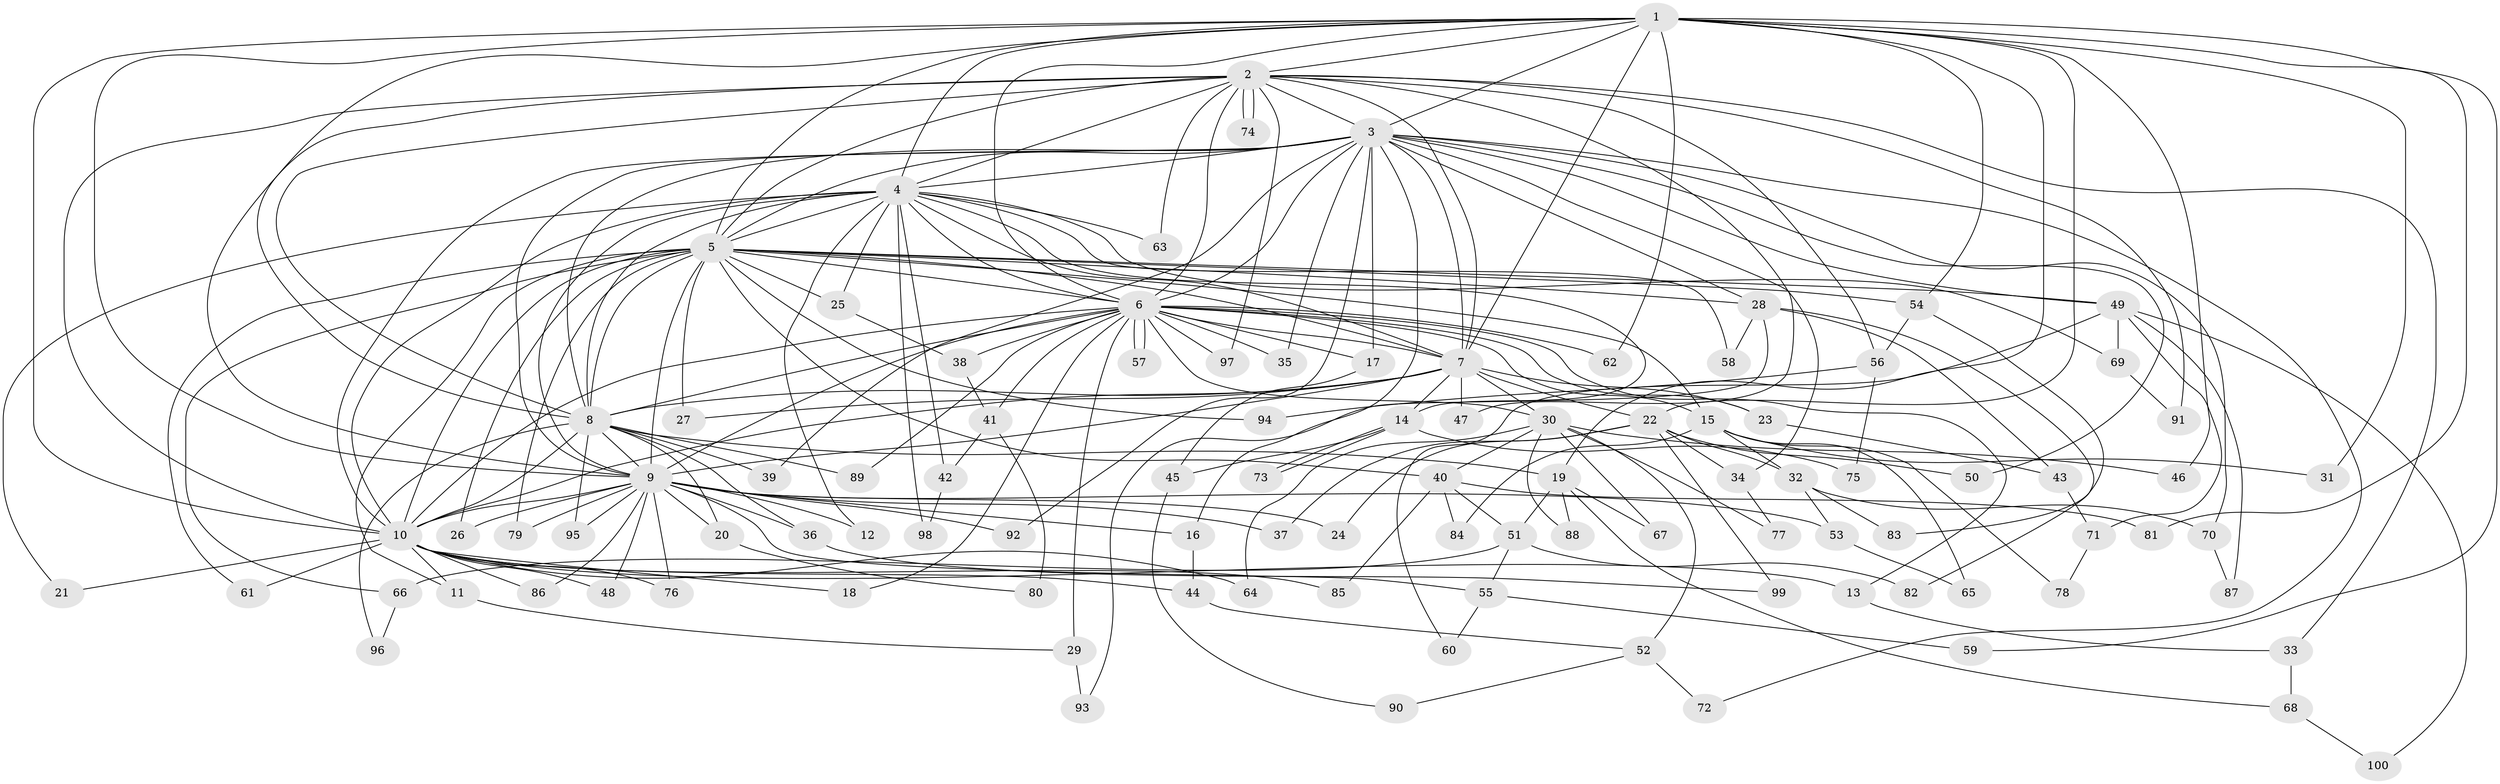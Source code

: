 // Generated by graph-tools (version 1.1) at 2025/11/02/21/25 10:11:07]
// undirected, 100 vertices, 225 edges
graph export_dot {
graph [start="1"]
  node [color=gray90,style=filled];
  1;
  2;
  3;
  4;
  5;
  6;
  7;
  8;
  9;
  10;
  11;
  12;
  13;
  14;
  15;
  16;
  17;
  18;
  19;
  20;
  21;
  22;
  23;
  24;
  25;
  26;
  27;
  28;
  29;
  30;
  31;
  32;
  33;
  34;
  35;
  36;
  37;
  38;
  39;
  40;
  41;
  42;
  43;
  44;
  45;
  46;
  47;
  48;
  49;
  50;
  51;
  52;
  53;
  54;
  55;
  56;
  57;
  58;
  59;
  60;
  61;
  62;
  63;
  64;
  65;
  66;
  67;
  68;
  69;
  70;
  71;
  72;
  73;
  74;
  75;
  76;
  77;
  78;
  79;
  80;
  81;
  82;
  83;
  84;
  85;
  86;
  87;
  88;
  89;
  90;
  91;
  92;
  93;
  94;
  95;
  96;
  97;
  98;
  99;
  100;
  1 -- 2;
  1 -- 3;
  1 -- 4;
  1 -- 5;
  1 -- 6;
  1 -- 7;
  1 -- 8;
  1 -- 9;
  1 -- 10;
  1 -- 19;
  1 -- 22;
  1 -- 31;
  1 -- 46;
  1 -- 54;
  1 -- 59;
  1 -- 62;
  1 -- 81;
  2 -- 3;
  2 -- 4;
  2 -- 5;
  2 -- 6;
  2 -- 7;
  2 -- 8;
  2 -- 9;
  2 -- 10;
  2 -- 33;
  2 -- 47;
  2 -- 56;
  2 -- 63;
  2 -- 74;
  2 -- 74;
  2 -- 91;
  2 -- 97;
  3 -- 4;
  3 -- 5;
  3 -- 6;
  3 -- 7;
  3 -- 8;
  3 -- 9;
  3 -- 10;
  3 -- 16;
  3 -- 17;
  3 -- 28;
  3 -- 34;
  3 -- 35;
  3 -- 39;
  3 -- 49;
  3 -- 50;
  3 -- 70;
  3 -- 72;
  3 -- 92;
  4 -- 5;
  4 -- 6;
  4 -- 7;
  4 -- 8;
  4 -- 9;
  4 -- 10;
  4 -- 12;
  4 -- 14;
  4 -- 21;
  4 -- 25;
  4 -- 42;
  4 -- 58;
  4 -- 63;
  4 -- 69;
  4 -- 98;
  5 -- 6;
  5 -- 7;
  5 -- 8;
  5 -- 9;
  5 -- 10;
  5 -- 11;
  5 -- 15;
  5 -- 25;
  5 -- 26;
  5 -- 27;
  5 -- 28;
  5 -- 40;
  5 -- 49;
  5 -- 54;
  5 -- 61;
  5 -- 66;
  5 -- 79;
  5 -- 94;
  6 -- 7;
  6 -- 8;
  6 -- 9;
  6 -- 10;
  6 -- 13;
  6 -- 15;
  6 -- 17;
  6 -- 18;
  6 -- 23;
  6 -- 29;
  6 -- 30;
  6 -- 35;
  6 -- 38;
  6 -- 41;
  6 -- 57;
  6 -- 57;
  6 -- 62;
  6 -- 89;
  6 -- 97;
  7 -- 8;
  7 -- 9;
  7 -- 10;
  7 -- 14;
  7 -- 22;
  7 -- 23;
  7 -- 27;
  7 -- 30;
  7 -- 47;
  8 -- 9;
  8 -- 10;
  8 -- 19;
  8 -- 20;
  8 -- 36;
  8 -- 39;
  8 -- 89;
  8 -- 95;
  8 -- 96;
  9 -- 10;
  9 -- 12;
  9 -- 16;
  9 -- 20;
  9 -- 24;
  9 -- 26;
  9 -- 36;
  9 -- 37;
  9 -- 48;
  9 -- 53;
  9 -- 55;
  9 -- 76;
  9 -- 79;
  9 -- 86;
  9 -- 92;
  9 -- 95;
  10 -- 11;
  10 -- 13;
  10 -- 18;
  10 -- 21;
  10 -- 44;
  10 -- 48;
  10 -- 61;
  10 -- 64;
  10 -- 76;
  10 -- 85;
  10 -- 86;
  11 -- 29;
  13 -- 33;
  14 -- 45;
  14 -- 73;
  14 -- 73;
  14 -- 75;
  15 -- 31;
  15 -- 32;
  15 -- 65;
  15 -- 78;
  15 -- 84;
  16 -- 44;
  17 -- 45;
  19 -- 51;
  19 -- 67;
  19 -- 68;
  19 -- 88;
  20 -- 80;
  22 -- 24;
  22 -- 32;
  22 -- 34;
  22 -- 37;
  22 -- 50;
  22 -- 99;
  23 -- 43;
  25 -- 38;
  28 -- 43;
  28 -- 58;
  28 -- 82;
  28 -- 93;
  29 -- 93;
  30 -- 40;
  30 -- 46;
  30 -- 52;
  30 -- 64;
  30 -- 67;
  30 -- 77;
  30 -- 88;
  32 -- 53;
  32 -- 70;
  32 -- 83;
  33 -- 68;
  34 -- 77;
  36 -- 99;
  38 -- 41;
  40 -- 51;
  40 -- 81;
  40 -- 84;
  40 -- 85;
  41 -- 42;
  41 -- 80;
  42 -- 98;
  43 -- 71;
  44 -- 52;
  45 -- 90;
  49 -- 60;
  49 -- 69;
  49 -- 71;
  49 -- 87;
  49 -- 100;
  51 -- 55;
  51 -- 66;
  51 -- 82;
  52 -- 72;
  52 -- 90;
  53 -- 65;
  54 -- 56;
  54 -- 83;
  55 -- 59;
  55 -- 60;
  56 -- 75;
  56 -- 94;
  66 -- 96;
  68 -- 100;
  69 -- 91;
  70 -- 87;
  71 -- 78;
}
